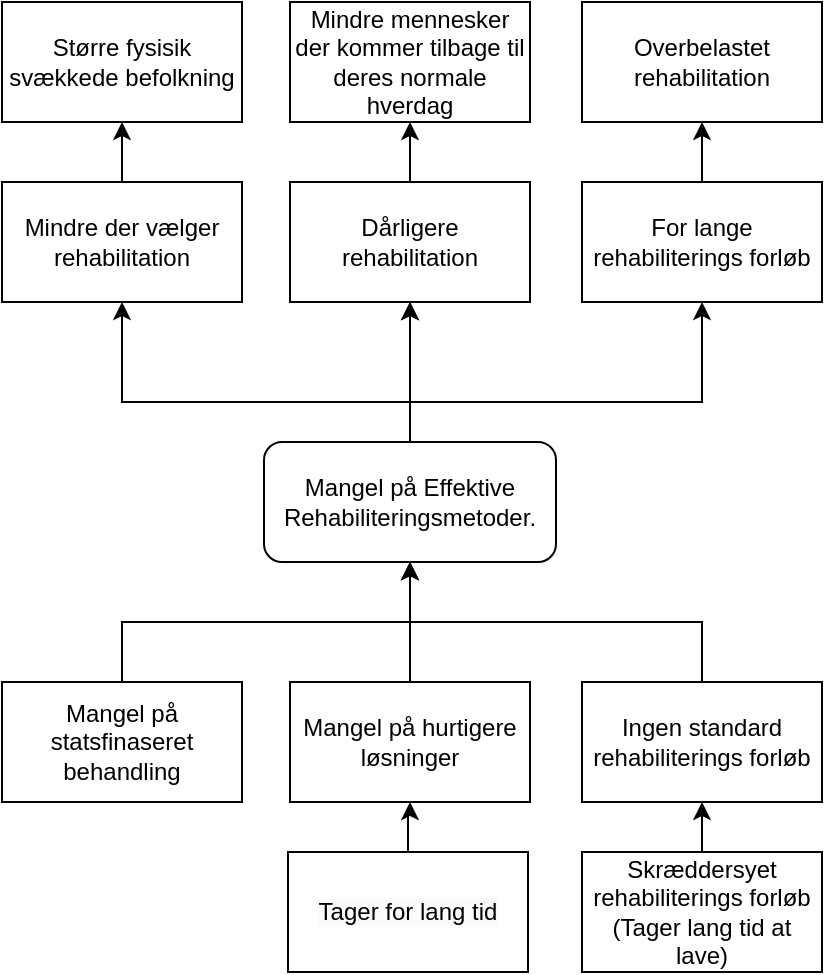 <mxfile version="22.1.11" type="github">
  <diagram id="C5RBs43oDa-KdzZeNtuy" name="Page-1">
    <mxGraphModel dx="954" dy="606" grid="1" gridSize="10" guides="1" tooltips="1" connect="1" arrows="1" fold="1" page="1" pageScale="1" pageWidth="827" pageHeight="1169" math="0" shadow="0">
      <root>
        <mxCell id="WIyWlLk6GJQsqaUBKTNV-0" />
        <mxCell id="WIyWlLk6GJQsqaUBKTNV-1" parent="WIyWlLk6GJQsqaUBKTNV-0" />
        <mxCell id="9lk2liJvD4DACIjj_4FK-6" style="edgeStyle=orthogonalEdgeStyle;rounded=0;orthogonalLoop=1;jettySize=auto;html=1;entryX=0.5;entryY=1;entryDx=0;entryDy=0;" parent="WIyWlLk6GJQsqaUBKTNV-1" source="9lk2liJvD4DACIjj_4FK-0" target="9lk2liJvD4DACIjj_4FK-4" edge="1">
          <mxGeometry relative="1" as="geometry" />
        </mxCell>
        <mxCell id="9lk2liJvD4DACIjj_4FK-7" style="edgeStyle=orthogonalEdgeStyle;rounded=0;orthogonalLoop=1;jettySize=auto;html=1;entryX=0.5;entryY=1;entryDx=0;entryDy=0;" parent="WIyWlLk6GJQsqaUBKTNV-1" source="9lk2liJvD4DACIjj_4FK-0" target="9lk2liJvD4DACIjj_4FK-4" edge="1">
          <mxGeometry relative="1" as="geometry" />
        </mxCell>
        <mxCell id="9lk2liJvD4DACIjj_4FK-29" style="edgeStyle=orthogonalEdgeStyle;rounded=0;orthogonalLoop=1;jettySize=auto;html=1;entryX=0.5;entryY=1;entryDx=0;entryDy=0;" parent="WIyWlLk6GJQsqaUBKTNV-1" source="9lk2liJvD4DACIjj_4FK-0" target="9lk2liJvD4DACIjj_4FK-1" edge="1">
          <mxGeometry relative="1" as="geometry">
            <Array as="points">
              <mxPoint x="414" y="360" />
              <mxPoint x="270" y="360" />
            </Array>
          </mxGeometry>
        </mxCell>
        <mxCell id="9lk2liJvD4DACIjj_4FK-30" style="edgeStyle=orthogonalEdgeStyle;rounded=0;orthogonalLoop=1;jettySize=auto;html=1;" parent="WIyWlLk6GJQsqaUBKTNV-1" source="9lk2liJvD4DACIjj_4FK-0" target="9lk2liJvD4DACIjj_4FK-8" edge="1">
          <mxGeometry relative="1" as="geometry">
            <Array as="points">
              <mxPoint x="414" y="360" />
              <mxPoint x="560" y="360" />
            </Array>
          </mxGeometry>
        </mxCell>
        <mxCell id="9lk2liJvD4DACIjj_4FK-0" value="Mangel på Effektive Rehabiliteringsmetoder." style="rounded=1;whiteSpace=wrap;html=1;" parent="WIyWlLk6GJQsqaUBKTNV-1" vertex="1">
          <mxGeometry x="341" y="380" width="146" height="60" as="geometry" />
        </mxCell>
        <mxCell id="9lk2liJvD4DACIjj_4FK-15" style="edgeStyle=orthogonalEdgeStyle;rounded=0;orthogonalLoop=1;jettySize=auto;html=1;" parent="WIyWlLk6GJQsqaUBKTNV-1" source="9lk2liJvD4DACIjj_4FK-1" target="9lk2liJvD4DACIjj_4FK-11" edge="1">
          <mxGeometry relative="1" as="geometry" />
        </mxCell>
        <mxCell id="9lk2liJvD4DACIjj_4FK-1" value="Mindre der vælger rehabilitation" style="rounded=0;whiteSpace=wrap;html=1;" parent="WIyWlLk6GJQsqaUBKTNV-1" vertex="1">
          <mxGeometry x="210" y="250" width="120" height="60" as="geometry" />
        </mxCell>
        <mxCell id="9lk2liJvD4DACIjj_4FK-14" style="edgeStyle=orthogonalEdgeStyle;rounded=0;orthogonalLoop=1;jettySize=auto;html=1;" parent="WIyWlLk6GJQsqaUBKTNV-1" source="9lk2liJvD4DACIjj_4FK-4" target="9lk2liJvD4DACIjj_4FK-10" edge="1">
          <mxGeometry relative="1" as="geometry" />
        </mxCell>
        <mxCell id="9lk2liJvD4DACIjj_4FK-4" value="Dårligere rehabilitation" style="rounded=0;whiteSpace=wrap;html=1;" parent="WIyWlLk6GJQsqaUBKTNV-1" vertex="1">
          <mxGeometry x="354" y="250" width="120" height="60" as="geometry" />
        </mxCell>
        <mxCell id="9lk2liJvD4DACIjj_4FK-13" style="edgeStyle=orthogonalEdgeStyle;rounded=0;orthogonalLoop=1;jettySize=auto;html=1;entryX=0.5;entryY=1;entryDx=0;entryDy=0;" parent="WIyWlLk6GJQsqaUBKTNV-1" source="9lk2liJvD4DACIjj_4FK-8" target="9lk2liJvD4DACIjj_4FK-12" edge="1">
          <mxGeometry relative="1" as="geometry" />
        </mxCell>
        <mxCell id="9lk2liJvD4DACIjj_4FK-8" value="For lange rehabiliterings forløb" style="rounded=0;whiteSpace=wrap;html=1;" parent="WIyWlLk6GJQsqaUBKTNV-1" vertex="1">
          <mxGeometry x="500" y="250" width="120" height="60" as="geometry" />
        </mxCell>
        <mxCell id="9lk2liJvD4DACIjj_4FK-10" value="Mindre mennesker der kommer tilbage til deres normale hverdag" style="rounded=0;whiteSpace=wrap;html=1;" parent="WIyWlLk6GJQsqaUBKTNV-1" vertex="1">
          <mxGeometry x="354" y="160" width="120" height="60" as="geometry" />
        </mxCell>
        <mxCell id="9lk2liJvD4DACIjj_4FK-11" value="Større fysisik svækkede befolkning" style="rounded=0;whiteSpace=wrap;html=1;" parent="WIyWlLk6GJQsqaUBKTNV-1" vertex="1">
          <mxGeometry x="210" y="160" width="120" height="60" as="geometry" />
        </mxCell>
        <mxCell id="9lk2liJvD4DACIjj_4FK-12" value="Overbelastet rehabilitation" style="rounded=0;whiteSpace=wrap;html=1;" parent="WIyWlLk6GJQsqaUBKTNV-1" vertex="1">
          <mxGeometry x="500" y="160" width="120" height="60" as="geometry" />
        </mxCell>
        <mxCell id="9lk2liJvD4DACIjj_4FK-17" style="edgeStyle=orthogonalEdgeStyle;rounded=0;orthogonalLoop=1;jettySize=auto;html=1;entryX=0.5;entryY=1;entryDx=0;entryDy=0;" parent="WIyWlLk6GJQsqaUBKTNV-1" source="9lk2liJvD4DACIjj_4FK-16" target="9lk2liJvD4DACIjj_4FK-0" edge="1">
          <mxGeometry relative="1" as="geometry" />
        </mxCell>
        <mxCell id="9lk2liJvD4DACIjj_4FK-16" value="Mangel på hurtigere løsninger" style="rounded=0;whiteSpace=wrap;html=1;" parent="WIyWlLk6GJQsqaUBKTNV-1" vertex="1">
          <mxGeometry x="354" y="500" width="120" height="60" as="geometry" />
        </mxCell>
        <mxCell id="9lk2liJvD4DACIjj_4FK-24" style="edgeStyle=orthogonalEdgeStyle;rounded=0;orthogonalLoop=1;jettySize=auto;html=1;entryX=0.5;entryY=1;entryDx=0;entryDy=0;" parent="WIyWlLk6GJQsqaUBKTNV-1" source="9lk2liJvD4DACIjj_4FK-18" target="9lk2liJvD4DACIjj_4FK-0" edge="1">
          <mxGeometry relative="1" as="geometry">
            <Array as="points">
              <mxPoint x="560" y="470" />
              <mxPoint x="414" y="470" />
            </Array>
          </mxGeometry>
        </mxCell>
        <mxCell id="9lk2liJvD4DACIjj_4FK-18" value="Ingen standard rehabiliterings forløb" style="rounded=0;whiteSpace=wrap;html=1;" parent="WIyWlLk6GJQsqaUBKTNV-1" vertex="1">
          <mxGeometry x="500" y="500" width="120" height="60" as="geometry" />
        </mxCell>
        <mxCell id="9lk2liJvD4DACIjj_4FK-26" style="edgeStyle=orthogonalEdgeStyle;rounded=0;orthogonalLoop=1;jettySize=auto;html=1;" parent="WIyWlLk6GJQsqaUBKTNV-1" source="9lk2liJvD4DACIjj_4FK-20" target="9lk2liJvD4DACIjj_4FK-16" edge="1">
          <mxGeometry relative="1" as="geometry" />
        </mxCell>
        <mxCell id="9lk2liJvD4DACIjj_4FK-20" value="&lt;span style=&quot;color: rgb(0, 0, 0); font-family: Helvetica; font-size: 12px; font-style: normal; font-variant-ligatures: normal; font-variant-caps: normal; font-weight: 400; letter-spacing: normal; orphans: 2; text-align: center; text-indent: 0px; text-transform: none; widows: 2; word-spacing: 0px; -webkit-text-stroke-width: 0px; background-color: rgb(251, 251, 251); text-decoration-thickness: initial; text-decoration-style: initial; text-decoration-color: initial; float: none; display: inline !important;&quot;&gt;Tager for lang tid&lt;/span&gt;" style="rounded=0;whiteSpace=wrap;html=1;" parent="WIyWlLk6GJQsqaUBKTNV-1" vertex="1">
          <mxGeometry x="353" y="585" width="120" height="60" as="geometry" />
        </mxCell>
        <mxCell id="9lk2liJvD4DACIjj_4FK-25" style="edgeStyle=orthogonalEdgeStyle;rounded=0;orthogonalLoop=1;jettySize=auto;html=1;" parent="WIyWlLk6GJQsqaUBKTNV-1" source="9lk2liJvD4DACIjj_4FK-21" target="9lk2liJvD4DACIjj_4FK-18" edge="1">
          <mxGeometry relative="1" as="geometry" />
        </mxCell>
        <mxCell id="9lk2liJvD4DACIjj_4FK-21" value="Skræddersyet rehabiliterings forløb (Tager lang tid at lave)" style="rounded=0;whiteSpace=wrap;html=1;" parent="WIyWlLk6GJQsqaUBKTNV-1" vertex="1">
          <mxGeometry x="500" y="585" width="120" height="60" as="geometry" />
        </mxCell>
        <mxCell id="rJ4eSmQSGEQ80cipbs2Q-0" style="edgeStyle=orthogonalEdgeStyle;rounded=0;orthogonalLoop=1;jettySize=auto;html=1;" edge="1" parent="WIyWlLk6GJQsqaUBKTNV-1" source="9lk2liJvD4DACIjj_4FK-22" target="9lk2liJvD4DACIjj_4FK-0">
          <mxGeometry relative="1" as="geometry">
            <Array as="points">
              <mxPoint x="270" y="470" />
              <mxPoint x="414" y="470" />
            </Array>
          </mxGeometry>
        </mxCell>
        <mxCell id="9lk2liJvD4DACIjj_4FK-22" value="Mangel på statsfinaseret behandling" style="rounded=0;whiteSpace=wrap;html=1;" parent="WIyWlLk6GJQsqaUBKTNV-1" vertex="1">
          <mxGeometry x="210" y="500" width="120" height="60" as="geometry" />
        </mxCell>
      </root>
    </mxGraphModel>
  </diagram>
</mxfile>
